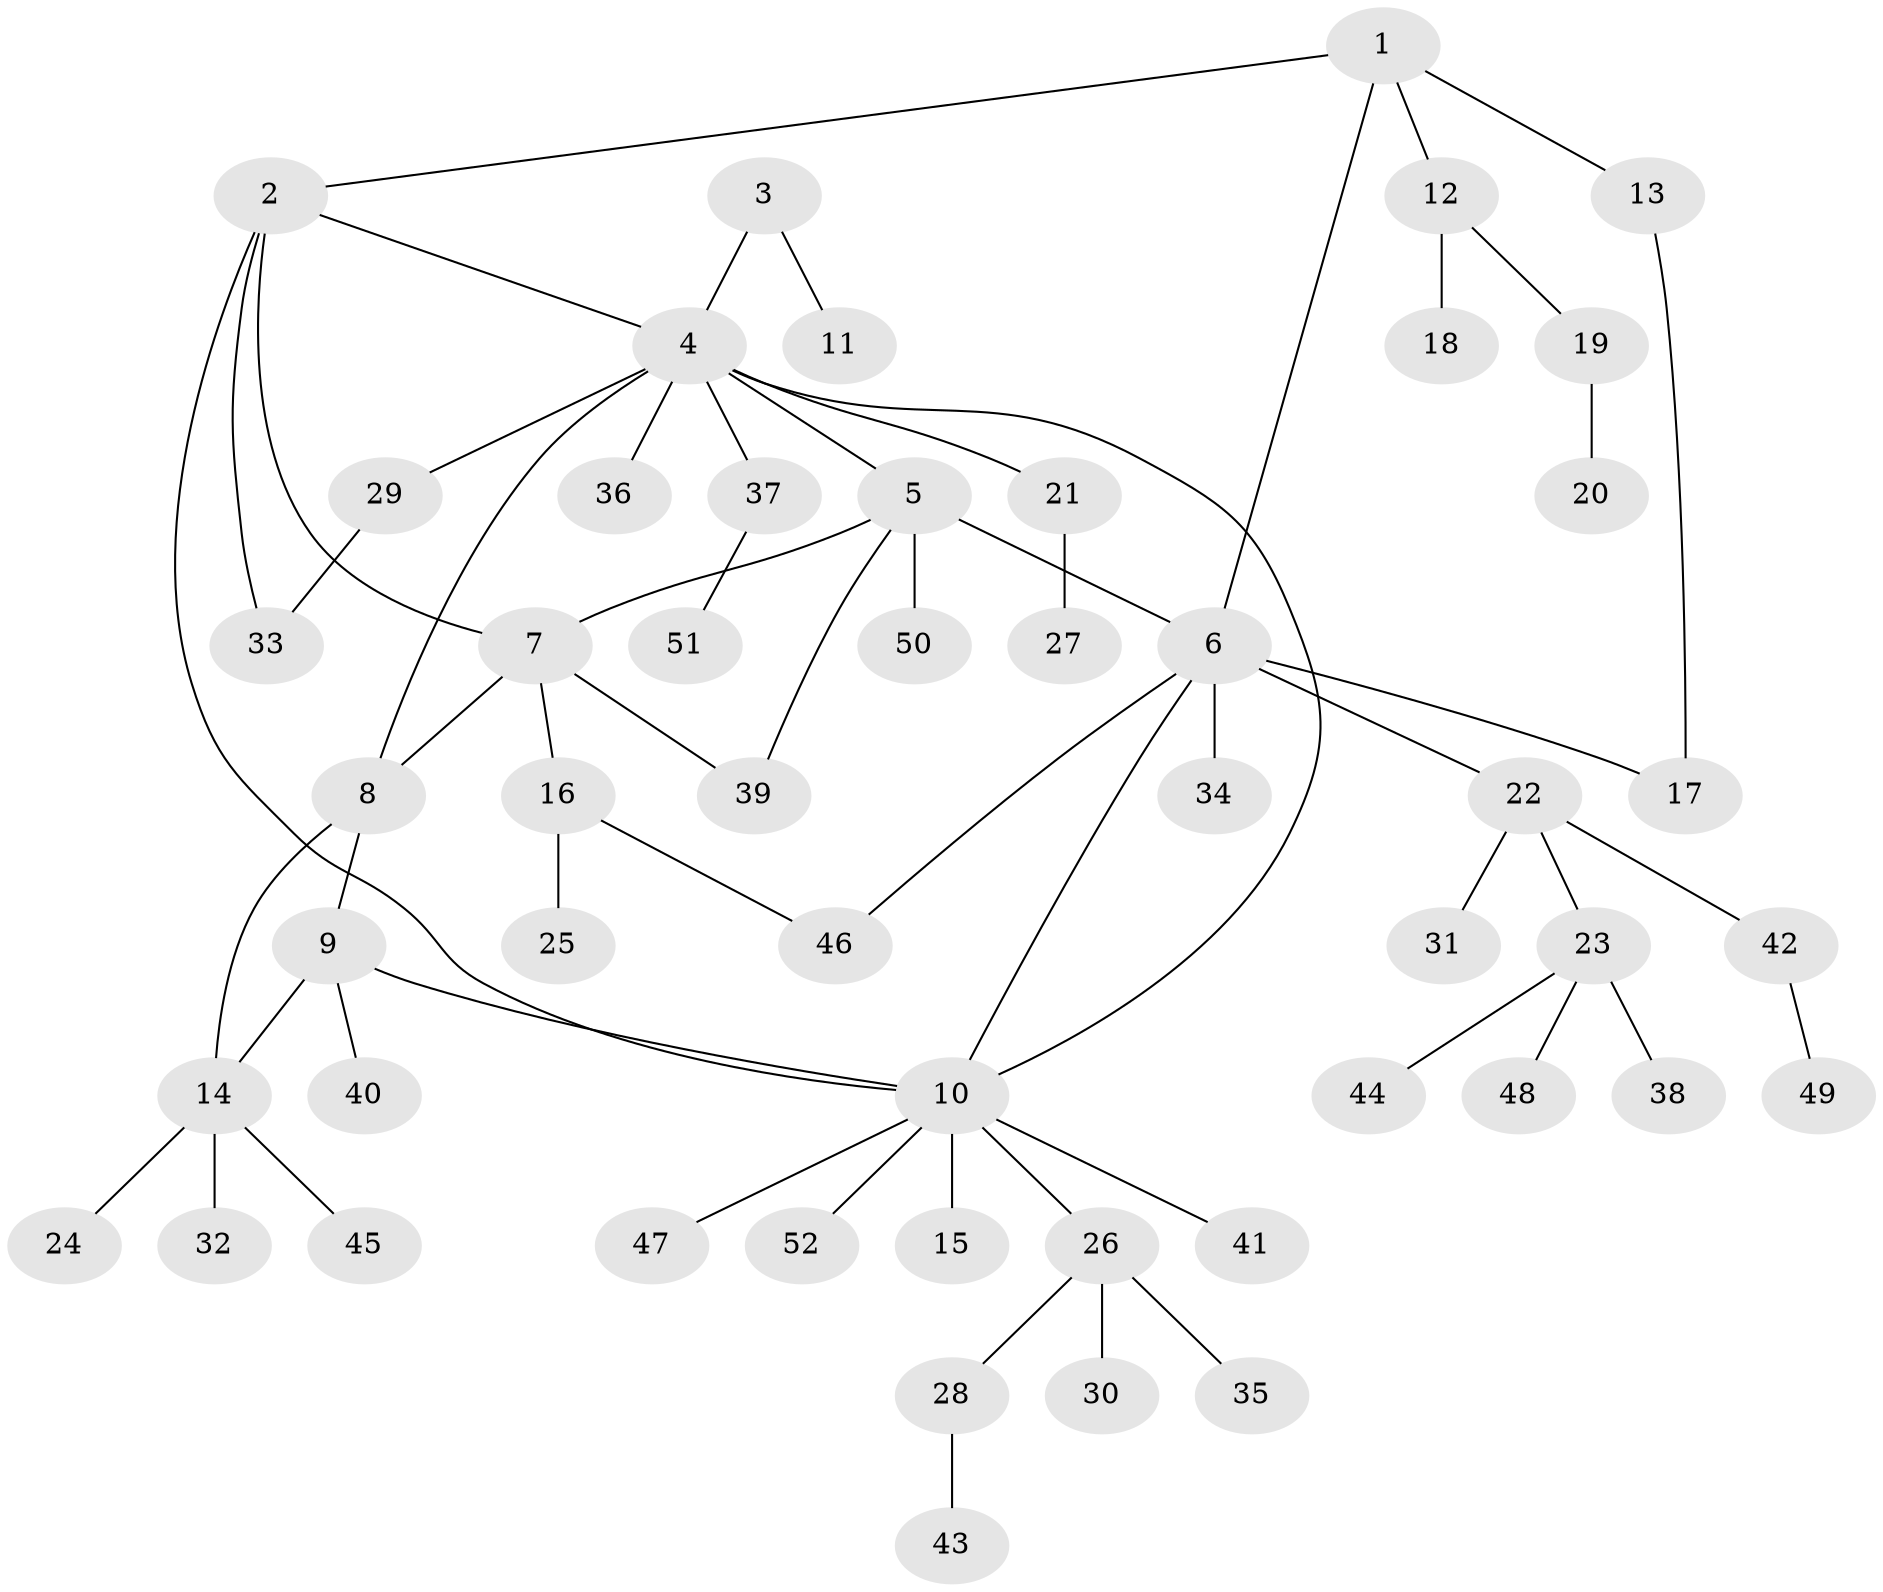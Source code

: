 // Generated by graph-tools (version 1.1) at 2025/11/02/27/25 16:11:33]
// undirected, 52 vertices, 62 edges
graph export_dot {
graph [start="1"]
  node [color=gray90,style=filled];
  1;
  2;
  3;
  4;
  5;
  6;
  7;
  8;
  9;
  10;
  11;
  12;
  13;
  14;
  15;
  16;
  17;
  18;
  19;
  20;
  21;
  22;
  23;
  24;
  25;
  26;
  27;
  28;
  29;
  30;
  31;
  32;
  33;
  34;
  35;
  36;
  37;
  38;
  39;
  40;
  41;
  42;
  43;
  44;
  45;
  46;
  47;
  48;
  49;
  50;
  51;
  52;
  1 -- 2;
  1 -- 6;
  1 -- 12;
  1 -- 13;
  2 -- 4;
  2 -- 7;
  2 -- 10;
  2 -- 33;
  3 -- 4;
  3 -- 11;
  4 -- 5;
  4 -- 8;
  4 -- 10;
  4 -- 21;
  4 -- 29;
  4 -- 36;
  4 -- 37;
  5 -- 6;
  5 -- 7;
  5 -- 39;
  5 -- 50;
  6 -- 10;
  6 -- 17;
  6 -- 22;
  6 -- 34;
  6 -- 46;
  7 -- 8;
  7 -- 16;
  7 -- 39;
  8 -- 9;
  8 -- 14;
  9 -- 10;
  9 -- 14;
  9 -- 40;
  10 -- 15;
  10 -- 26;
  10 -- 41;
  10 -- 47;
  10 -- 52;
  12 -- 18;
  12 -- 19;
  13 -- 17;
  14 -- 24;
  14 -- 32;
  14 -- 45;
  16 -- 25;
  16 -- 46;
  19 -- 20;
  21 -- 27;
  22 -- 23;
  22 -- 31;
  22 -- 42;
  23 -- 38;
  23 -- 44;
  23 -- 48;
  26 -- 28;
  26 -- 30;
  26 -- 35;
  28 -- 43;
  29 -- 33;
  37 -- 51;
  42 -- 49;
}
